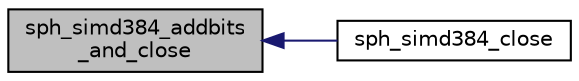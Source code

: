 digraph "sph_simd384_addbits_and_close"
{
  edge [fontname="Helvetica",fontsize="10",labelfontname="Helvetica",labelfontsize="10"];
  node [fontname="Helvetica",fontsize="10",shape=record];
  rankdir="LR";
  Node23 [label="sph_simd384_addbits\l_and_close",height=0.2,width=0.4,color="black", fillcolor="grey75", style="filled", fontcolor="black"];
  Node23 -> Node24 [dir="back",color="midnightblue",fontsize="10",style="solid",fontname="Helvetica"];
  Node24 [label="sph_simd384_close",height=0.2,width=0.4,color="black", fillcolor="white", style="filled",URL="$sph__simd_8h.html#a559e029424c4814ee7be15dfb91bc1c0",tooltip="Terminate the current SIMD-384 computation and output the result into the provided buffer..."];
}
